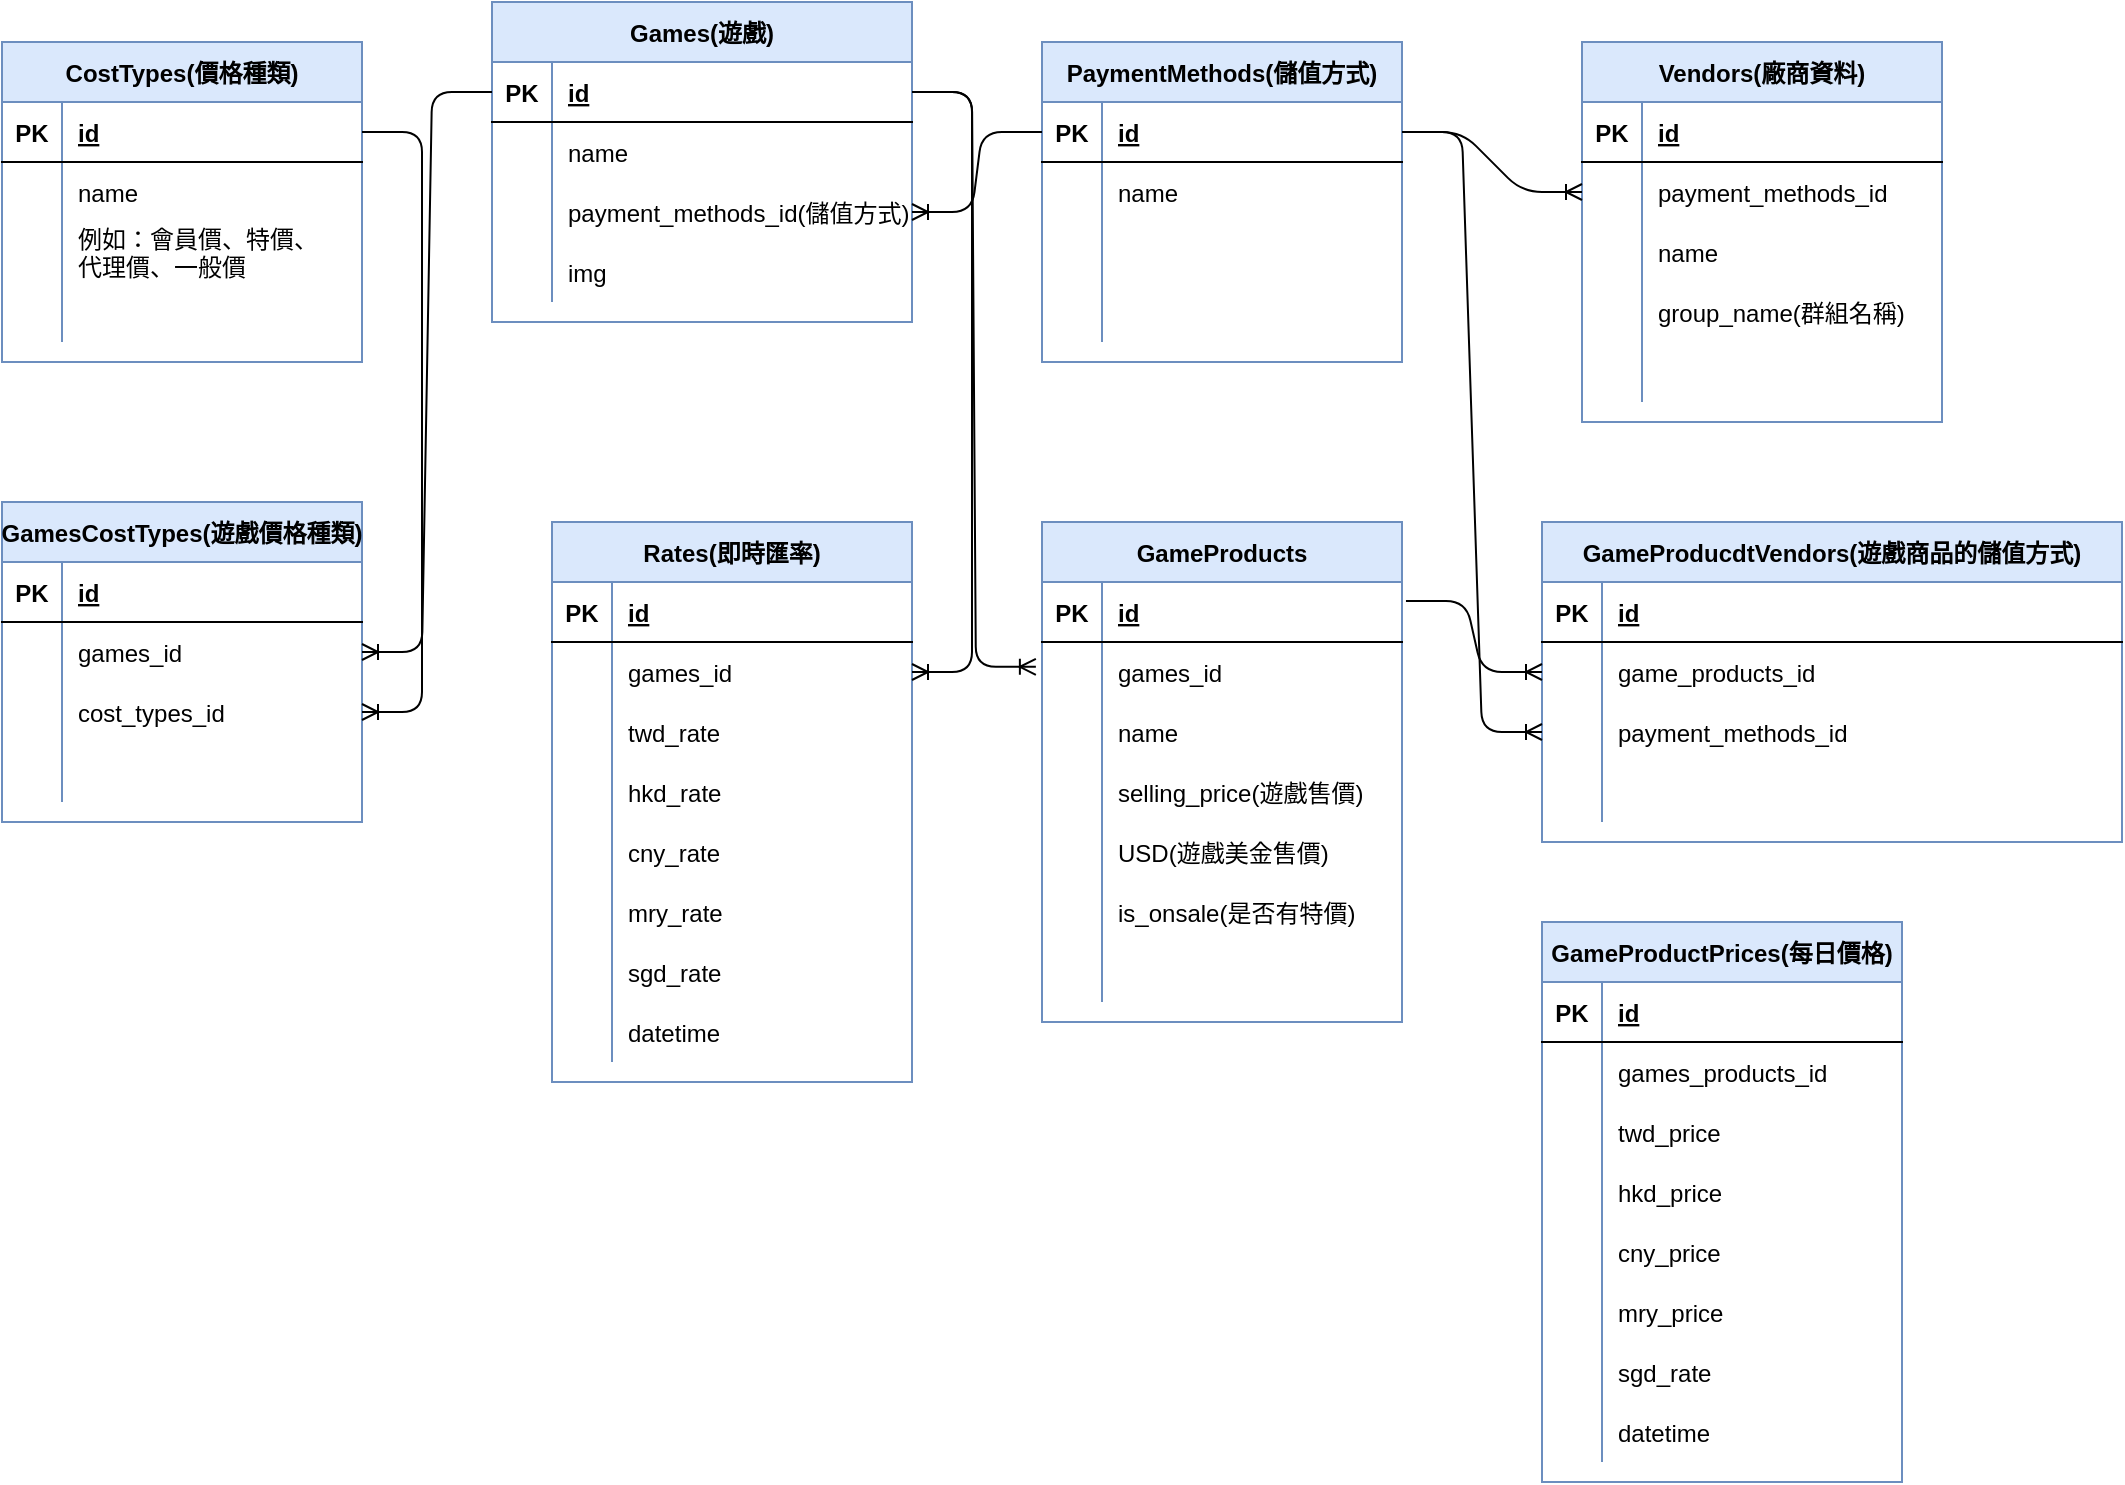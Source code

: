 <mxfile version="15.1.4" type="github">
  <diagram id="R2lEEEUBdFMjLlhIrx00" name="Page-1">
    <mxGraphModel dx="880" dy="694" grid="1" gridSize="10" guides="1" tooltips="1" connect="1" arrows="1" fold="1" page="1" pageScale="1" pageWidth="1200" pageHeight="1600" math="0" shadow="0" extFonts="Permanent Marker^https://fonts.googleapis.com/css?family=Permanent+Marker">
      <root>
        <mxCell id="0" />
        <mxCell id="1" parent="0" />
        <mxCell id="zbWI23FzwU-KNYCi2q4J-28" value="Games(遊戲)" style="shape=table;startSize=30;container=1;collapsible=1;childLayout=tableLayout;fixedRows=1;rowLines=0;fontStyle=1;align=center;resizeLast=1;fillColor=#dae8fc;strokeColor=#6c8ebf;" parent="1" vertex="1">
          <mxGeometry x="265" y="30" width="210" height="160" as="geometry" />
        </mxCell>
        <mxCell id="zbWI23FzwU-KNYCi2q4J-29" value="" style="shape=partialRectangle;collapsible=0;dropTarget=0;pointerEvents=0;fillColor=none;top=0;left=0;bottom=1;right=0;points=[[0,0.5],[1,0.5]];portConstraint=eastwest;" parent="zbWI23FzwU-KNYCi2q4J-28" vertex="1">
          <mxGeometry y="30" width="210" height="30" as="geometry" />
        </mxCell>
        <mxCell id="zbWI23FzwU-KNYCi2q4J-30" value="PK" style="shape=partialRectangle;connectable=0;fillColor=none;top=0;left=0;bottom=0;right=0;fontStyle=1;overflow=hidden;" parent="zbWI23FzwU-KNYCi2q4J-29" vertex="1">
          <mxGeometry width="30" height="30" as="geometry" />
        </mxCell>
        <mxCell id="zbWI23FzwU-KNYCi2q4J-31" value="id" style="shape=partialRectangle;connectable=0;fillColor=none;top=0;left=0;bottom=0;right=0;align=left;spacingLeft=6;fontStyle=5;overflow=hidden;" parent="zbWI23FzwU-KNYCi2q4J-29" vertex="1">
          <mxGeometry x="30" width="180" height="30" as="geometry" />
        </mxCell>
        <mxCell id="zbWI23FzwU-KNYCi2q4J-32" value="" style="shape=partialRectangle;collapsible=0;dropTarget=0;pointerEvents=0;fillColor=none;top=0;left=0;bottom=0;right=0;points=[[0,0.5],[1,0.5]];portConstraint=eastwest;" parent="zbWI23FzwU-KNYCi2q4J-28" vertex="1">
          <mxGeometry y="60" width="210" height="30" as="geometry" />
        </mxCell>
        <mxCell id="zbWI23FzwU-KNYCi2q4J-33" value="" style="shape=partialRectangle;connectable=0;fillColor=none;top=0;left=0;bottom=0;right=0;editable=1;overflow=hidden;" parent="zbWI23FzwU-KNYCi2q4J-32" vertex="1">
          <mxGeometry width="30" height="30" as="geometry" />
        </mxCell>
        <mxCell id="zbWI23FzwU-KNYCi2q4J-34" value="name" style="shape=partialRectangle;connectable=0;fillColor=none;top=0;left=0;bottom=0;right=0;align=left;spacingLeft=6;overflow=hidden;" parent="zbWI23FzwU-KNYCi2q4J-32" vertex="1">
          <mxGeometry x="30" width="180" height="30" as="geometry" />
        </mxCell>
        <mxCell id="zbWI23FzwU-KNYCi2q4J-35" value="" style="shape=partialRectangle;collapsible=0;dropTarget=0;pointerEvents=0;fillColor=none;top=0;left=0;bottom=0;right=0;points=[[0,0.5],[1,0.5]];portConstraint=eastwest;" parent="zbWI23FzwU-KNYCi2q4J-28" vertex="1">
          <mxGeometry y="90" width="210" height="30" as="geometry" />
        </mxCell>
        <mxCell id="zbWI23FzwU-KNYCi2q4J-36" value="" style="shape=partialRectangle;connectable=0;fillColor=none;top=0;left=0;bottom=0;right=0;editable=1;overflow=hidden;" parent="zbWI23FzwU-KNYCi2q4J-35" vertex="1">
          <mxGeometry width="30" height="30" as="geometry" />
        </mxCell>
        <mxCell id="zbWI23FzwU-KNYCi2q4J-37" value="payment_methods_id(儲值方式)" style="shape=partialRectangle;connectable=0;fillColor=none;top=0;left=0;bottom=0;right=0;align=left;spacingLeft=6;overflow=hidden;" parent="zbWI23FzwU-KNYCi2q4J-35" vertex="1">
          <mxGeometry x="30" width="180" height="30" as="geometry" />
        </mxCell>
        <mxCell id="zbWI23FzwU-KNYCi2q4J-38" value="" style="shape=partialRectangle;collapsible=0;dropTarget=0;pointerEvents=0;fillColor=none;top=0;left=0;bottom=0;right=0;points=[[0,0.5],[1,0.5]];portConstraint=eastwest;" parent="zbWI23FzwU-KNYCi2q4J-28" vertex="1">
          <mxGeometry y="120" width="210" height="30" as="geometry" />
        </mxCell>
        <mxCell id="zbWI23FzwU-KNYCi2q4J-39" value="" style="shape=partialRectangle;connectable=0;fillColor=none;top=0;left=0;bottom=0;right=0;editable=1;overflow=hidden;" parent="zbWI23FzwU-KNYCi2q4J-38" vertex="1">
          <mxGeometry width="30" height="30" as="geometry" />
        </mxCell>
        <mxCell id="zbWI23FzwU-KNYCi2q4J-40" value="img" style="shape=partialRectangle;connectable=0;fillColor=none;top=0;left=0;bottom=0;right=0;align=left;spacingLeft=6;overflow=hidden;" parent="zbWI23FzwU-KNYCi2q4J-38" vertex="1">
          <mxGeometry x="30" width="180" height="30" as="geometry" />
        </mxCell>
        <mxCell id="zbWI23FzwU-KNYCi2q4J-41" value="GameProducts" style="shape=table;startSize=30;container=1;collapsible=1;childLayout=tableLayout;fixedRows=1;rowLines=0;fontStyle=1;align=center;resizeLast=1;fillColor=#dae8fc;strokeColor=#6c8ebf;" parent="1" vertex="1">
          <mxGeometry x="540" y="290" width="180" height="250" as="geometry" />
        </mxCell>
        <mxCell id="zbWI23FzwU-KNYCi2q4J-42" value="" style="shape=partialRectangle;collapsible=0;dropTarget=0;pointerEvents=0;fillColor=none;top=0;left=0;bottom=1;right=0;points=[[0,0.5],[1,0.5]];portConstraint=eastwest;" parent="zbWI23FzwU-KNYCi2q4J-41" vertex="1">
          <mxGeometry y="30" width="180" height="30" as="geometry" />
        </mxCell>
        <mxCell id="zbWI23FzwU-KNYCi2q4J-43" value="PK" style="shape=partialRectangle;connectable=0;fillColor=none;top=0;left=0;bottom=0;right=0;fontStyle=1;overflow=hidden;" parent="zbWI23FzwU-KNYCi2q4J-42" vertex="1">
          <mxGeometry width="30" height="30" as="geometry" />
        </mxCell>
        <mxCell id="zbWI23FzwU-KNYCi2q4J-44" value="id" style="shape=partialRectangle;connectable=0;fillColor=none;top=0;left=0;bottom=0;right=0;align=left;spacingLeft=6;fontStyle=5;overflow=hidden;" parent="zbWI23FzwU-KNYCi2q4J-42" vertex="1">
          <mxGeometry x="30" width="150" height="30" as="geometry" />
        </mxCell>
        <mxCell id="zbWI23FzwU-KNYCi2q4J-45" value="" style="shape=partialRectangle;collapsible=0;dropTarget=0;pointerEvents=0;fillColor=none;top=0;left=0;bottom=0;right=0;points=[[0,0.5],[1,0.5]];portConstraint=eastwest;" parent="zbWI23FzwU-KNYCi2q4J-41" vertex="1">
          <mxGeometry y="60" width="180" height="30" as="geometry" />
        </mxCell>
        <mxCell id="zbWI23FzwU-KNYCi2q4J-46" value="" style="shape=partialRectangle;connectable=0;fillColor=none;top=0;left=0;bottom=0;right=0;editable=1;overflow=hidden;" parent="zbWI23FzwU-KNYCi2q4J-45" vertex="1">
          <mxGeometry width="30" height="30" as="geometry" />
        </mxCell>
        <mxCell id="zbWI23FzwU-KNYCi2q4J-47" value="games_id" style="shape=partialRectangle;connectable=0;fillColor=none;top=0;left=0;bottom=0;right=0;align=left;spacingLeft=6;overflow=hidden;" parent="zbWI23FzwU-KNYCi2q4J-45" vertex="1">
          <mxGeometry x="30" width="150" height="30" as="geometry" />
        </mxCell>
        <mxCell id="zbWI23FzwU-KNYCi2q4J-48" value="" style="shape=partialRectangle;collapsible=0;dropTarget=0;pointerEvents=0;fillColor=none;top=0;left=0;bottom=0;right=0;points=[[0,0.5],[1,0.5]];portConstraint=eastwest;" parent="zbWI23FzwU-KNYCi2q4J-41" vertex="1">
          <mxGeometry y="90" width="180" height="30" as="geometry" />
        </mxCell>
        <mxCell id="zbWI23FzwU-KNYCi2q4J-49" value="" style="shape=partialRectangle;connectable=0;fillColor=none;top=0;left=0;bottom=0;right=0;editable=1;overflow=hidden;" parent="zbWI23FzwU-KNYCi2q4J-48" vertex="1">
          <mxGeometry width="30" height="30" as="geometry" />
        </mxCell>
        <mxCell id="zbWI23FzwU-KNYCi2q4J-50" value="name" style="shape=partialRectangle;connectable=0;fillColor=none;top=0;left=0;bottom=0;right=0;align=left;spacingLeft=6;overflow=hidden;" parent="zbWI23FzwU-KNYCi2q4J-48" vertex="1">
          <mxGeometry x="30" width="150" height="30" as="geometry" />
        </mxCell>
        <mxCell id="zbWI23FzwU-KNYCi2q4J-51" value="" style="shape=partialRectangle;collapsible=0;dropTarget=0;pointerEvents=0;fillColor=none;top=0;left=0;bottom=0;right=0;points=[[0,0.5],[1,0.5]];portConstraint=eastwest;" parent="zbWI23FzwU-KNYCi2q4J-41" vertex="1">
          <mxGeometry y="120" width="180" height="30" as="geometry" />
        </mxCell>
        <mxCell id="zbWI23FzwU-KNYCi2q4J-52" value="" style="shape=partialRectangle;connectable=0;fillColor=none;top=0;left=0;bottom=0;right=0;editable=1;overflow=hidden;" parent="zbWI23FzwU-KNYCi2q4J-51" vertex="1">
          <mxGeometry width="30" height="30" as="geometry" />
        </mxCell>
        <mxCell id="zbWI23FzwU-KNYCi2q4J-53" value="selling_price(遊戲售價)" style="shape=partialRectangle;connectable=0;fillColor=none;top=0;left=0;bottom=0;right=0;align=left;spacingLeft=6;overflow=hidden;" parent="zbWI23FzwU-KNYCi2q4J-51" vertex="1">
          <mxGeometry x="30" width="150" height="30" as="geometry" />
        </mxCell>
        <mxCell id="zbWI23FzwU-KNYCi2q4J-54" value="" style="shape=partialRectangle;collapsible=0;dropTarget=0;pointerEvents=0;fillColor=none;top=0;left=0;bottom=0;right=0;points=[[0,0.5],[1,0.5]];portConstraint=eastwest;" parent="zbWI23FzwU-KNYCi2q4J-41" vertex="1">
          <mxGeometry y="150" width="180" height="30" as="geometry" />
        </mxCell>
        <mxCell id="zbWI23FzwU-KNYCi2q4J-55" value="" style="shape=partialRectangle;connectable=0;fillColor=none;top=0;left=0;bottom=0;right=0;editable=1;overflow=hidden;" parent="zbWI23FzwU-KNYCi2q4J-54" vertex="1">
          <mxGeometry width="30" height="30" as="geometry" />
        </mxCell>
        <mxCell id="zbWI23FzwU-KNYCi2q4J-56" value="USD(遊戲美金售價)" style="shape=partialRectangle;connectable=0;fillColor=none;top=0;left=0;bottom=0;right=0;align=left;spacingLeft=6;overflow=hidden;" parent="zbWI23FzwU-KNYCi2q4J-54" vertex="1">
          <mxGeometry x="30" width="150" height="30" as="geometry" />
        </mxCell>
        <mxCell id="zbWI23FzwU-KNYCi2q4J-57" value="" style="shape=partialRectangle;collapsible=0;dropTarget=0;pointerEvents=0;fillColor=none;top=0;left=0;bottom=0;right=0;points=[[0,0.5],[1,0.5]];portConstraint=eastwest;" parent="zbWI23FzwU-KNYCi2q4J-41" vertex="1">
          <mxGeometry y="180" width="180" height="30" as="geometry" />
        </mxCell>
        <mxCell id="zbWI23FzwU-KNYCi2q4J-58" value="" style="shape=partialRectangle;connectable=0;fillColor=none;top=0;left=0;bottom=0;right=0;editable=1;overflow=hidden;" parent="zbWI23FzwU-KNYCi2q4J-57" vertex="1">
          <mxGeometry width="30" height="30" as="geometry" />
        </mxCell>
        <mxCell id="zbWI23FzwU-KNYCi2q4J-59" value="is_onsale(是否有特價)" style="shape=partialRectangle;connectable=0;fillColor=none;top=0;left=0;bottom=0;right=0;align=left;spacingLeft=6;overflow=hidden;" parent="zbWI23FzwU-KNYCi2q4J-57" vertex="1">
          <mxGeometry x="30" width="150" height="30" as="geometry" />
        </mxCell>
        <mxCell id="zbWI23FzwU-KNYCi2q4J-60" value="" style="shape=partialRectangle;collapsible=0;dropTarget=0;pointerEvents=0;fillColor=none;top=0;left=0;bottom=0;right=0;points=[[0,0.5],[1,0.5]];portConstraint=eastwest;" parent="zbWI23FzwU-KNYCi2q4J-41" vertex="1">
          <mxGeometry y="210" width="180" height="30" as="geometry" />
        </mxCell>
        <mxCell id="zbWI23FzwU-KNYCi2q4J-61" value="" style="shape=partialRectangle;connectable=0;fillColor=none;top=0;left=0;bottom=0;right=0;editable=1;overflow=hidden;" parent="zbWI23FzwU-KNYCi2q4J-60" vertex="1">
          <mxGeometry width="30" height="30" as="geometry" />
        </mxCell>
        <mxCell id="zbWI23FzwU-KNYCi2q4J-62" value="" style="shape=partialRectangle;connectable=0;fillColor=none;top=0;left=0;bottom=0;right=0;align=left;spacingLeft=6;overflow=hidden;" parent="zbWI23FzwU-KNYCi2q4J-60" vertex="1">
          <mxGeometry x="30" width="150" height="30" as="geometry" />
        </mxCell>
        <mxCell id="zbWI23FzwU-KNYCi2q4J-65" value="" style="edgeStyle=entityRelationEdgeStyle;fontSize=12;html=1;endArrow=ERoneToMany;entryX=-0.017;entryY=0.414;entryDx=0;entryDy=0;entryPerimeter=0;" parent="1" source="zbWI23FzwU-KNYCi2q4J-29" target="zbWI23FzwU-KNYCi2q4J-45" edge="1">
          <mxGeometry width="100" height="100" relative="1" as="geometry">
            <mxPoint x="480" y="380" as="sourcePoint" />
            <mxPoint x="580" y="280" as="targetPoint" />
          </mxGeometry>
        </mxCell>
        <mxCell id="zbWI23FzwU-KNYCi2q4J-66" value="Rates(即時匯率)" style="shape=table;startSize=30;container=1;collapsible=1;childLayout=tableLayout;fixedRows=1;rowLines=0;fontStyle=1;align=center;resizeLast=1;fillColor=#dae8fc;strokeColor=#6c8ebf;" parent="1" vertex="1">
          <mxGeometry x="295" y="290" width="180" height="280" as="geometry" />
        </mxCell>
        <mxCell id="zbWI23FzwU-KNYCi2q4J-67" value="" style="shape=partialRectangle;collapsible=0;dropTarget=0;pointerEvents=0;fillColor=none;top=0;left=0;bottom=1;right=0;points=[[0,0.5],[1,0.5]];portConstraint=eastwest;" parent="zbWI23FzwU-KNYCi2q4J-66" vertex="1">
          <mxGeometry y="30" width="180" height="30" as="geometry" />
        </mxCell>
        <mxCell id="zbWI23FzwU-KNYCi2q4J-68" value="PK" style="shape=partialRectangle;connectable=0;fillColor=none;top=0;left=0;bottom=0;right=0;fontStyle=1;overflow=hidden;" parent="zbWI23FzwU-KNYCi2q4J-67" vertex="1">
          <mxGeometry width="30" height="30" as="geometry" />
        </mxCell>
        <mxCell id="zbWI23FzwU-KNYCi2q4J-69" value="id" style="shape=partialRectangle;connectable=0;fillColor=none;top=0;left=0;bottom=0;right=0;align=left;spacingLeft=6;fontStyle=5;overflow=hidden;" parent="zbWI23FzwU-KNYCi2q4J-67" vertex="1">
          <mxGeometry x="30" width="150" height="30" as="geometry" />
        </mxCell>
        <mxCell id="zbWI23FzwU-KNYCi2q4J-70" value="" style="shape=partialRectangle;collapsible=0;dropTarget=0;pointerEvents=0;fillColor=none;top=0;left=0;bottom=0;right=0;points=[[0,0.5],[1,0.5]];portConstraint=eastwest;" parent="zbWI23FzwU-KNYCi2q4J-66" vertex="1">
          <mxGeometry y="60" width="180" height="30" as="geometry" />
        </mxCell>
        <mxCell id="zbWI23FzwU-KNYCi2q4J-71" value="" style="shape=partialRectangle;connectable=0;fillColor=none;top=0;left=0;bottom=0;right=0;editable=1;overflow=hidden;" parent="zbWI23FzwU-KNYCi2q4J-70" vertex="1">
          <mxGeometry width="30" height="30" as="geometry" />
        </mxCell>
        <mxCell id="zbWI23FzwU-KNYCi2q4J-72" value="games_id" style="shape=partialRectangle;connectable=0;fillColor=none;top=0;left=0;bottom=0;right=0;align=left;spacingLeft=6;overflow=hidden;" parent="zbWI23FzwU-KNYCi2q4J-70" vertex="1">
          <mxGeometry x="30" width="150" height="30" as="geometry" />
        </mxCell>
        <mxCell id="zbWI23FzwU-KNYCi2q4J-73" value="" style="shape=partialRectangle;collapsible=0;dropTarget=0;pointerEvents=0;fillColor=none;top=0;left=0;bottom=0;right=0;points=[[0,0.5],[1,0.5]];portConstraint=eastwest;" parent="zbWI23FzwU-KNYCi2q4J-66" vertex="1">
          <mxGeometry y="90" width="180" height="30" as="geometry" />
        </mxCell>
        <mxCell id="zbWI23FzwU-KNYCi2q4J-74" value="" style="shape=partialRectangle;connectable=0;fillColor=none;top=0;left=0;bottom=0;right=0;editable=1;overflow=hidden;" parent="zbWI23FzwU-KNYCi2q4J-73" vertex="1">
          <mxGeometry width="30" height="30" as="geometry" />
        </mxCell>
        <mxCell id="zbWI23FzwU-KNYCi2q4J-75" value="twd_rate" style="shape=partialRectangle;connectable=0;fillColor=none;top=0;left=0;bottom=0;right=0;align=left;spacingLeft=6;overflow=hidden;" parent="zbWI23FzwU-KNYCi2q4J-73" vertex="1">
          <mxGeometry x="30" width="150" height="30" as="geometry" />
        </mxCell>
        <mxCell id="zbWI23FzwU-KNYCi2q4J-76" value="" style="shape=partialRectangle;collapsible=0;dropTarget=0;pointerEvents=0;fillColor=none;top=0;left=0;bottom=0;right=0;points=[[0,0.5],[1,0.5]];portConstraint=eastwest;" parent="zbWI23FzwU-KNYCi2q4J-66" vertex="1">
          <mxGeometry y="120" width="180" height="30" as="geometry" />
        </mxCell>
        <mxCell id="zbWI23FzwU-KNYCi2q4J-77" value="" style="shape=partialRectangle;connectable=0;fillColor=none;top=0;left=0;bottom=0;right=0;editable=1;overflow=hidden;" parent="zbWI23FzwU-KNYCi2q4J-76" vertex="1">
          <mxGeometry width="30" height="30" as="geometry" />
        </mxCell>
        <mxCell id="zbWI23FzwU-KNYCi2q4J-78" value="hkd_rate" style="shape=partialRectangle;connectable=0;fillColor=none;top=0;left=0;bottom=0;right=0;align=left;spacingLeft=6;overflow=hidden;" parent="zbWI23FzwU-KNYCi2q4J-76" vertex="1">
          <mxGeometry x="30" width="150" height="30" as="geometry" />
        </mxCell>
        <mxCell id="zbWI23FzwU-KNYCi2q4J-79" value="" style="shape=partialRectangle;collapsible=0;dropTarget=0;pointerEvents=0;fillColor=none;top=0;left=0;bottom=0;right=0;points=[[0,0.5],[1,0.5]];portConstraint=eastwest;" parent="zbWI23FzwU-KNYCi2q4J-66" vertex="1">
          <mxGeometry y="150" width="180" height="30" as="geometry" />
        </mxCell>
        <mxCell id="zbWI23FzwU-KNYCi2q4J-80" value="" style="shape=partialRectangle;connectable=0;fillColor=none;top=0;left=0;bottom=0;right=0;editable=1;overflow=hidden;" parent="zbWI23FzwU-KNYCi2q4J-79" vertex="1">
          <mxGeometry width="30" height="30" as="geometry" />
        </mxCell>
        <mxCell id="zbWI23FzwU-KNYCi2q4J-81" value="cny_rate" style="shape=partialRectangle;connectable=0;fillColor=none;top=0;left=0;bottom=0;right=0;align=left;spacingLeft=6;overflow=hidden;" parent="zbWI23FzwU-KNYCi2q4J-79" vertex="1">
          <mxGeometry x="30" width="150" height="30" as="geometry" />
        </mxCell>
        <mxCell id="zbWI23FzwU-KNYCi2q4J-82" value="" style="shape=partialRectangle;collapsible=0;dropTarget=0;pointerEvents=0;fillColor=none;top=0;left=0;bottom=0;right=0;points=[[0,0.5],[1,0.5]];portConstraint=eastwest;" parent="zbWI23FzwU-KNYCi2q4J-66" vertex="1">
          <mxGeometry y="180" width="180" height="30" as="geometry" />
        </mxCell>
        <mxCell id="zbWI23FzwU-KNYCi2q4J-83" value="" style="shape=partialRectangle;connectable=0;fillColor=none;top=0;left=0;bottom=0;right=0;editable=1;overflow=hidden;" parent="zbWI23FzwU-KNYCi2q4J-82" vertex="1">
          <mxGeometry width="30" height="30" as="geometry" />
        </mxCell>
        <mxCell id="zbWI23FzwU-KNYCi2q4J-84" value="mry_rate" style="shape=partialRectangle;connectable=0;fillColor=none;top=0;left=0;bottom=0;right=0;align=left;spacingLeft=6;overflow=hidden;" parent="zbWI23FzwU-KNYCi2q4J-82" vertex="1">
          <mxGeometry x="30" width="150" height="30" as="geometry" />
        </mxCell>
        <mxCell id="zbWI23FzwU-KNYCi2q4J-85" value="" style="shape=partialRectangle;collapsible=0;dropTarget=0;pointerEvents=0;fillColor=none;top=0;left=0;bottom=0;right=0;points=[[0,0.5],[1,0.5]];portConstraint=eastwest;" parent="zbWI23FzwU-KNYCi2q4J-66" vertex="1">
          <mxGeometry y="210" width="180" height="30" as="geometry" />
        </mxCell>
        <mxCell id="zbWI23FzwU-KNYCi2q4J-86" value="" style="shape=partialRectangle;connectable=0;fillColor=none;top=0;left=0;bottom=0;right=0;editable=1;overflow=hidden;" parent="zbWI23FzwU-KNYCi2q4J-85" vertex="1">
          <mxGeometry width="30" height="30" as="geometry" />
        </mxCell>
        <mxCell id="zbWI23FzwU-KNYCi2q4J-87" value="sgd_rate" style="shape=partialRectangle;connectable=0;fillColor=none;top=0;left=0;bottom=0;right=0;align=left;spacingLeft=6;overflow=hidden;" parent="zbWI23FzwU-KNYCi2q4J-85" vertex="1">
          <mxGeometry x="30" width="150" height="30" as="geometry" />
        </mxCell>
        <mxCell id="zbWI23FzwU-KNYCi2q4J-88" value="" style="shape=partialRectangle;collapsible=0;dropTarget=0;pointerEvents=0;fillColor=none;top=0;left=0;bottom=0;right=0;points=[[0,0.5],[1,0.5]];portConstraint=eastwest;" parent="zbWI23FzwU-KNYCi2q4J-66" vertex="1">
          <mxGeometry y="240" width="180" height="30" as="geometry" />
        </mxCell>
        <mxCell id="zbWI23FzwU-KNYCi2q4J-89" value="" style="shape=partialRectangle;connectable=0;fillColor=none;top=0;left=0;bottom=0;right=0;editable=1;overflow=hidden;" parent="zbWI23FzwU-KNYCi2q4J-88" vertex="1">
          <mxGeometry width="30" height="30" as="geometry" />
        </mxCell>
        <mxCell id="zbWI23FzwU-KNYCi2q4J-90" value="datetime" style="shape=partialRectangle;connectable=0;fillColor=none;top=0;left=0;bottom=0;right=0;align=left;spacingLeft=6;overflow=hidden;" parent="zbWI23FzwU-KNYCi2q4J-88" vertex="1">
          <mxGeometry x="30" width="150" height="30" as="geometry" />
        </mxCell>
        <mxCell id="zbWI23FzwU-KNYCi2q4J-91" value="" style="edgeStyle=entityRelationEdgeStyle;fontSize=12;html=1;endArrow=ERoneToMany;exitX=1;exitY=0.5;exitDx=0;exitDy=0;entryX=1;entryY=0.5;entryDx=0;entryDy=0;" parent="1" source="zbWI23FzwU-KNYCi2q4J-29" target="zbWI23FzwU-KNYCi2q4J-70" edge="1">
          <mxGeometry width="100" height="100" relative="1" as="geometry">
            <mxPoint x="470" y="265" as="sourcePoint" />
            <mxPoint x="220" y="470" as="targetPoint" />
          </mxGeometry>
        </mxCell>
        <mxCell id="zbWI23FzwU-KNYCi2q4J-93" value="GameProductPrices(每日價格)" style="shape=table;startSize=30;container=1;collapsible=1;childLayout=tableLayout;fixedRows=1;rowLines=0;fontStyle=1;align=center;resizeLast=1;fillColor=#dae8fc;strokeColor=#6c8ebf;" parent="1" vertex="1">
          <mxGeometry x="790" y="490" width="180" height="280" as="geometry" />
        </mxCell>
        <mxCell id="zbWI23FzwU-KNYCi2q4J-94" value="" style="shape=partialRectangle;collapsible=0;dropTarget=0;pointerEvents=0;fillColor=none;top=0;left=0;bottom=1;right=0;points=[[0,0.5],[1,0.5]];portConstraint=eastwest;" parent="zbWI23FzwU-KNYCi2q4J-93" vertex="1">
          <mxGeometry y="30" width="180" height="30" as="geometry" />
        </mxCell>
        <mxCell id="zbWI23FzwU-KNYCi2q4J-95" value="PK" style="shape=partialRectangle;connectable=0;fillColor=none;top=0;left=0;bottom=0;right=0;fontStyle=1;overflow=hidden;" parent="zbWI23FzwU-KNYCi2q4J-94" vertex="1">
          <mxGeometry width="30" height="30" as="geometry" />
        </mxCell>
        <mxCell id="zbWI23FzwU-KNYCi2q4J-96" value="id" style="shape=partialRectangle;connectable=0;fillColor=none;top=0;left=0;bottom=0;right=0;align=left;spacingLeft=6;fontStyle=5;overflow=hidden;" parent="zbWI23FzwU-KNYCi2q4J-94" vertex="1">
          <mxGeometry x="30" width="150" height="30" as="geometry" />
        </mxCell>
        <mxCell id="zbWI23FzwU-KNYCi2q4J-97" value="" style="shape=partialRectangle;collapsible=0;dropTarget=0;pointerEvents=0;fillColor=none;top=0;left=0;bottom=0;right=0;points=[[0,0.5],[1,0.5]];portConstraint=eastwest;" parent="zbWI23FzwU-KNYCi2q4J-93" vertex="1">
          <mxGeometry y="60" width="180" height="30" as="geometry" />
        </mxCell>
        <mxCell id="zbWI23FzwU-KNYCi2q4J-98" value="" style="shape=partialRectangle;connectable=0;fillColor=none;top=0;left=0;bottom=0;right=0;editable=1;overflow=hidden;" parent="zbWI23FzwU-KNYCi2q4J-97" vertex="1">
          <mxGeometry width="30" height="30" as="geometry" />
        </mxCell>
        <mxCell id="zbWI23FzwU-KNYCi2q4J-99" value="games_products_id" style="shape=partialRectangle;connectable=0;fillColor=none;top=0;left=0;bottom=0;right=0;align=left;spacingLeft=6;overflow=hidden;" parent="zbWI23FzwU-KNYCi2q4J-97" vertex="1">
          <mxGeometry x="30" width="150" height="30" as="geometry" />
        </mxCell>
        <mxCell id="zbWI23FzwU-KNYCi2q4J-100" value="" style="shape=partialRectangle;collapsible=0;dropTarget=0;pointerEvents=0;fillColor=none;top=0;left=0;bottom=0;right=0;points=[[0,0.5],[1,0.5]];portConstraint=eastwest;" parent="zbWI23FzwU-KNYCi2q4J-93" vertex="1">
          <mxGeometry y="90" width="180" height="30" as="geometry" />
        </mxCell>
        <mxCell id="zbWI23FzwU-KNYCi2q4J-101" value="" style="shape=partialRectangle;connectable=0;fillColor=none;top=0;left=0;bottom=0;right=0;editable=1;overflow=hidden;" parent="zbWI23FzwU-KNYCi2q4J-100" vertex="1">
          <mxGeometry width="30" height="30" as="geometry" />
        </mxCell>
        <mxCell id="zbWI23FzwU-KNYCi2q4J-102" value="twd_price" style="shape=partialRectangle;connectable=0;fillColor=none;top=0;left=0;bottom=0;right=0;align=left;spacingLeft=6;overflow=hidden;" parent="zbWI23FzwU-KNYCi2q4J-100" vertex="1">
          <mxGeometry x="30" width="150" height="30" as="geometry" />
        </mxCell>
        <mxCell id="zbWI23FzwU-KNYCi2q4J-103" value="" style="shape=partialRectangle;collapsible=0;dropTarget=0;pointerEvents=0;fillColor=none;top=0;left=0;bottom=0;right=0;points=[[0,0.5],[1,0.5]];portConstraint=eastwest;" parent="zbWI23FzwU-KNYCi2q4J-93" vertex="1">
          <mxGeometry y="120" width="180" height="30" as="geometry" />
        </mxCell>
        <mxCell id="zbWI23FzwU-KNYCi2q4J-104" value="" style="shape=partialRectangle;connectable=0;fillColor=none;top=0;left=0;bottom=0;right=0;editable=1;overflow=hidden;" parent="zbWI23FzwU-KNYCi2q4J-103" vertex="1">
          <mxGeometry width="30" height="30" as="geometry" />
        </mxCell>
        <mxCell id="zbWI23FzwU-KNYCi2q4J-105" value="hkd_price" style="shape=partialRectangle;connectable=0;fillColor=none;top=0;left=0;bottom=0;right=0;align=left;spacingLeft=6;overflow=hidden;" parent="zbWI23FzwU-KNYCi2q4J-103" vertex="1">
          <mxGeometry x="30" width="150" height="30" as="geometry" />
        </mxCell>
        <mxCell id="zbWI23FzwU-KNYCi2q4J-106" value="" style="shape=partialRectangle;collapsible=0;dropTarget=0;pointerEvents=0;fillColor=none;top=0;left=0;bottom=0;right=0;points=[[0,0.5],[1,0.5]];portConstraint=eastwest;" parent="zbWI23FzwU-KNYCi2q4J-93" vertex="1">
          <mxGeometry y="150" width="180" height="30" as="geometry" />
        </mxCell>
        <mxCell id="zbWI23FzwU-KNYCi2q4J-107" value="" style="shape=partialRectangle;connectable=0;fillColor=none;top=0;left=0;bottom=0;right=0;editable=1;overflow=hidden;" parent="zbWI23FzwU-KNYCi2q4J-106" vertex="1">
          <mxGeometry width="30" height="30" as="geometry" />
        </mxCell>
        <mxCell id="zbWI23FzwU-KNYCi2q4J-108" value="cny_price" style="shape=partialRectangle;connectable=0;fillColor=none;top=0;left=0;bottom=0;right=0;align=left;spacingLeft=6;overflow=hidden;" parent="zbWI23FzwU-KNYCi2q4J-106" vertex="1">
          <mxGeometry x="30" width="150" height="30" as="geometry" />
        </mxCell>
        <mxCell id="zbWI23FzwU-KNYCi2q4J-109" value="" style="shape=partialRectangle;collapsible=0;dropTarget=0;pointerEvents=0;fillColor=none;top=0;left=0;bottom=0;right=0;points=[[0,0.5],[1,0.5]];portConstraint=eastwest;" parent="zbWI23FzwU-KNYCi2q4J-93" vertex="1">
          <mxGeometry y="180" width="180" height="30" as="geometry" />
        </mxCell>
        <mxCell id="zbWI23FzwU-KNYCi2q4J-110" value="" style="shape=partialRectangle;connectable=0;fillColor=none;top=0;left=0;bottom=0;right=0;editable=1;overflow=hidden;" parent="zbWI23FzwU-KNYCi2q4J-109" vertex="1">
          <mxGeometry width="30" height="30" as="geometry" />
        </mxCell>
        <mxCell id="zbWI23FzwU-KNYCi2q4J-111" value="mry_price" style="shape=partialRectangle;connectable=0;fillColor=none;top=0;left=0;bottom=0;right=0;align=left;spacingLeft=6;overflow=hidden;" parent="zbWI23FzwU-KNYCi2q4J-109" vertex="1">
          <mxGeometry x="30" width="150" height="30" as="geometry" />
        </mxCell>
        <mxCell id="zbWI23FzwU-KNYCi2q4J-112" value="" style="shape=partialRectangle;collapsible=0;dropTarget=0;pointerEvents=0;fillColor=none;top=0;left=0;bottom=0;right=0;points=[[0,0.5],[1,0.5]];portConstraint=eastwest;" parent="zbWI23FzwU-KNYCi2q4J-93" vertex="1">
          <mxGeometry y="210" width="180" height="30" as="geometry" />
        </mxCell>
        <mxCell id="zbWI23FzwU-KNYCi2q4J-113" value="" style="shape=partialRectangle;connectable=0;fillColor=none;top=0;left=0;bottom=0;right=0;editable=1;overflow=hidden;" parent="zbWI23FzwU-KNYCi2q4J-112" vertex="1">
          <mxGeometry width="30" height="30" as="geometry" />
        </mxCell>
        <mxCell id="zbWI23FzwU-KNYCi2q4J-114" value="sgd_rate" style="shape=partialRectangle;connectable=0;fillColor=none;top=0;left=0;bottom=0;right=0;align=left;spacingLeft=6;overflow=hidden;" parent="zbWI23FzwU-KNYCi2q4J-112" vertex="1">
          <mxGeometry x="30" width="150" height="30" as="geometry" />
        </mxCell>
        <mxCell id="zbWI23FzwU-KNYCi2q4J-115" value="" style="shape=partialRectangle;collapsible=0;dropTarget=0;pointerEvents=0;fillColor=none;top=0;left=0;bottom=0;right=0;points=[[0,0.5],[1,0.5]];portConstraint=eastwest;" parent="zbWI23FzwU-KNYCi2q4J-93" vertex="1">
          <mxGeometry y="240" width="180" height="30" as="geometry" />
        </mxCell>
        <mxCell id="zbWI23FzwU-KNYCi2q4J-116" value="" style="shape=partialRectangle;connectable=0;fillColor=none;top=0;left=0;bottom=0;right=0;editable=1;overflow=hidden;" parent="zbWI23FzwU-KNYCi2q4J-115" vertex="1">
          <mxGeometry width="30" height="30" as="geometry" />
        </mxCell>
        <mxCell id="zbWI23FzwU-KNYCi2q4J-117" value="datetime" style="shape=partialRectangle;connectable=0;fillColor=none;top=0;left=0;bottom=0;right=0;align=left;spacingLeft=6;overflow=hidden;" parent="zbWI23FzwU-KNYCi2q4J-115" vertex="1">
          <mxGeometry x="30" width="150" height="30" as="geometry" />
        </mxCell>
        <mxCell id="zbWI23FzwU-KNYCi2q4J-119" value="Vendors(廠商資料)" style="shape=table;startSize=30;container=1;collapsible=1;childLayout=tableLayout;fixedRows=1;rowLines=0;fontStyle=1;align=center;resizeLast=1;fillColor=#dae8fc;strokeColor=#6c8ebf;" parent="1" vertex="1">
          <mxGeometry x="810" y="50" width="180" height="190" as="geometry" />
        </mxCell>
        <mxCell id="zbWI23FzwU-KNYCi2q4J-120" value="" style="shape=partialRectangle;collapsible=0;dropTarget=0;pointerEvents=0;fillColor=none;top=0;left=0;bottom=1;right=0;points=[[0,0.5],[1,0.5]];portConstraint=eastwest;" parent="zbWI23FzwU-KNYCi2q4J-119" vertex="1">
          <mxGeometry y="30" width="180" height="30" as="geometry" />
        </mxCell>
        <mxCell id="zbWI23FzwU-KNYCi2q4J-121" value="PK" style="shape=partialRectangle;connectable=0;fillColor=none;top=0;left=0;bottom=0;right=0;fontStyle=1;overflow=hidden;" parent="zbWI23FzwU-KNYCi2q4J-120" vertex="1">
          <mxGeometry width="30" height="30" as="geometry" />
        </mxCell>
        <mxCell id="zbWI23FzwU-KNYCi2q4J-122" value="id" style="shape=partialRectangle;connectable=0;fillColor=none;top=0;left=0;bottom=0;right=0;align=left;spacingLeft=6;fontStyle=5;overflow=hidden;" parent="zbWI23FzwU-KNYCi2q4J-120" vertex="1">
          <mxGeometry x="30" width="150" height="30" as="geometry" />
        </mxCell>
        <mxCell id="zbWI23FzwU-KNYCi2q4J-123" value="" style="shape=partialRectangle;collapsible=0;dropTarget=0;pointerEvents=0;fillColor=none;top=0;left=0;bottom=0;right=0;points=[[0,0.5],[1,0.5]];portConstraint=eastwest;" parent="zbWI23FzwU-KNYCi2q4J-119" vertex="1">
          <mxGeometry y="60" width="180" height="30" as="geometry" />
        </mxCell>
        <mxCell id="zbWI23FzwU-KNYCi2q4J-124" value="" style="shape=partialRectangle;connectable=0;fillColor=none;top=0;left=0;bottom=0;right=0;editable=1;overflow=hidden;" parent="zbWI23FzwU-KNYCi2q4J-123" vertex="1">
          <mxGeometry width="30" height="30" as="geometry" />
        </mxCell>
        <mxCell id="zbWI23FzwU-KNYCi2q4J-125" value="payment_methods_id" style="shape=partialRectangle;connectable=0;fillColor=none;top=0;left=0;bottom=0;right=0;align=left;spacingLeft=6;overflow=hidden;" parent="zbWI23FzwU-KNYCi2q4J-123" vertex="1">
          <mxGeometry x="30" width="150" height="30" as="geometry" />
        </mxCell>
        <mxCell id="zbWI23FzwU-KNYCi2q4J-126" value="" style="shape=partialRectangle;collapsible=0;dropTarget=0;pointerEvents=0;fillColor=none;top=0;left=0;bottom=0;right=0;points=[[0,0.5],[1,0.5]];portConstraint=eastwest;" parent="zbWI23FzwU-KNYCi2q4J-119" vertex="1">
          <mxGeometry y="90" width="180" height="30" as="geometry" />
        </mxCell>
        <mxCell id="zbWI23FzwU-KNYCi2q4J-127" value="" style="shape=partialRectangle;connectable=0;fillColor=none;top=0;left=0;bottom=0;right=0;editable=1;overflow=hidden;" parent="zbWI23FzwU-KNYCi2q4J-126" vertex="1">
          <mxGeometry width="30" height="30" as="geometry" />
        </mxCell>
        <mxCell id="zbWI23FzwU-KNYCi2q4J-128" value="name" style="shape=partialRectangle;connectable=0;fillColor=none;top=0;left=0;bottom=0;right=0;align=left;spacingLeft=6;overflow=hidden;" parent="zbWI23FzwU-KNYCi2q4J-126" vertex="1">
          <mxGeometry x="30" width="150" height="30" as="geometry" />
        </mxCell>
        <mxCell id="zbWI23FzwU-KNYCi2q4J-129" value="" style="shape=partialRectangle;collapsible=0;dropTarget=0;pointerEvents=0;fillColor=none;top=0;left=0;bottom=0;right=0;points=[[0,0.5],[1,0.5]];portConstraint=eastwest;" parent="zbWI23FzwU-KNYCi2q4J-119" vertex="1">
          <mxGeometry y="120" width="180" height="30" as="geometry" />
        </mxCell>
        <mxCell id="zbWI23FzwU-KNYCi2q4J-130" value="" style="shape=partialRectangle;connectable=0;fillColor=none;top=0;left=0;bottom=0;right=0;editable=1;overflow=hidden;" parent="zbWI23FzwU-KNYCi2q4J-129" vertex="1">
          <mxGeometry width="30" height="30" as="geometry" />
        </mxCell>
        <mxCell id="zbWI23FzwU-KNYCi2q4J-131" value="group_name(群組名稱)" style="shape=partialRectangle;connectable=0;fillColor=none;top=0;left=0;bottom=0;right=0;align=left;spacingLeft=6;overflow=hidden;" parent="zbWI23FzwU-KNYCi2q4J-129" vertex="1">
          <mxGeometry x="30" width="150" height="30" as="geometry" />
        </mxCell>
        <mxCell id="zbWI23FzwU-KNYCi2q4J-161" value="" style="shape=partialRectangle;collapsible=0;dropTarget=0;pointerEvents=0;fillColor=none;top=0;left=0;bottom=0;right=0;points=[[0,0.5],[1,0.5]];portConstraint=eastwest;" parent="zbWI23FzwU-KNYCi2q4J-119" vertex="1">
          <mxGeometry y="150" width="180" height="30" as="geometry" />
        </mxCell>
        <mxCell id="zbWI23FzwU-KNYCi2q4J-162" value="" style="shape=partialRectangle;connectable=0;fillColor=none;top=0;left=0;bottom=0;right=0;editable=1;overflow=hidden;" parent="zbWI23FzwU-KNYCi2q4J-161" vertex="1">
          <mxGeometry width="30" height="30" as="geometry" />
        </mxCell>
        <mxCell id="zbWI23FzwU-KNYCi2q4J-163" value="" style="shape=partialRectangle;connectable=0;fillColor=none;top=0;left=0;bottom=0;right=0;align=left;spacingLeft=6;overflow=hidden;" parent="zbWI23FzwU-KNYCi2q4J-161" vertex="1">
          <mxGeometry x="30" width="150" height="30" as="geometry" />
        </mxCell>
        <mxCell id="zbWI23FzwU-KNYCi2q4J-132" value="GameProducdtVendors(遊戲商品的儲值方式)" style="shape=table;startSize=30;container=1;collapsible=1;childLayout=tableLayout;fixedRows=1;rowLines=0;fontStyle=1;align=center;resizeLast=1;fillColor=#dae8fc;strokeColor=#6c8ebf;" parent="1" vertex="1">
          <mxGeometry x="790" y="290" width="290" height="160" as="geometry" />
        </mxCell>
        <mxCell id="zbWI23FzwU-KNYCi2q4J-133" value="" style="shape=partialRectangle;collapsible=0;dropTarget=0;pointerEvents=0;fillColor=none;top=0;left=0;bottom=1;right=0;points=[[0,0.5],[1,0.5]];portConstraint=eastwest;" parent="zbWI23FzwU-KNYCi2q4J-132" vertex="1">
          <mxGeometry y="30" width="290" height="30" as="geometry" />
        </mxCell>
        <mxCell id="zbWI23FzwU-KNYCi2q4J-134" value="PK" style="shape=partialRectangle;connectable=0;fillColor=none;top=0;left=0;bottom=0;right=0;fontStyle=1;overflow=hidden;" parent="zbWI23FzwU-KNYCi2q4J-133" vertex="1">
          <mxGeometry width="30" height="30" as="geometry" />
        </mxCell>
        <mxCell id="zbWI23FzwU-KNYCi2q4J-135" value="id" style="shape=partialRectangle;connectable=0;fillColor=none;top=0;left=0;bottom=0;right=0;align=left;spacingLeft=6;fontStyle=5;overflow=hidden;" parent="zbWI23FzwU-KNYCi2q4J-133" vertex="1">
          <mxGeometry x="30" width="260" height="30" as="geometry" />
        </mxCell>
        <mxCell id="zbWI23FzwU-KNYCi2q4J-136" value="" style="shape=partialRectangle;collapsible=0;dropTarget=0;pointerEvents=0;fillColor=none;top=0;left=0;bottom=0;right=0;points=[[0,0.5],[1,0.5]];portConstraint=eastwest;" parent="zbWI23FzwU-KNYCi2q4J-132" vertex="1">
          <mxGeometry y="60" width="290" height="30" as="geometry" />
        </mxCell>
        <mxCell id="zbWI23FzwU-KNYCi2q4J-137" value="" style="shape=partialRectangle;connectable=0;fillColor=none;top=0;left=0;bottom=0;right=0;editable=1;overflow=hidden;" parent="zbWI23FzwU-KNYCi2q4J-136" vertex="1">
          <mxGeometry width="30" height="30" as="geometry" />
        </mxCell>
        <mxCell id="zbWI23FzwU-KNYCi2q4J-138" value="game_products_id" style="shape=partialRectangle;connectable=0;fillColor=none;top=0;left=0;bottom=0;right=0;align=left;spacingLeft=6;overflow=hidden;" parent="zbWI23FzwU-KNYCi2q4J-136" vertex="1">
          <mxGeometry x="30" width="260" height="30" as="geometry" />
        </mxCell>
        <mxCell id="zbWI23FzwU-KNYCi2q4J-139" value="" style="shape=partialRectangle;collapsible=0;dropTarget=0;pointerEvents=0;fillColor=none;top=0;left=0;bottom=0;right=0;points=[[0,0.5],[1,0.5]];portConstraint=eastwest;" parent="zbWI23FzwU-KNYCi2q4J-132" vertex="1">
          <mxGeometry y="90" width="290" height="30" as="geometry" />
        </mxCell>
        <mxCell id="zbWI23FzwU-KNYCi2q4J-140" value="" style="shape=partialRectangle;connectable=0;fillColor=none;top=0;left=0;bottom=0;right=0;editable=1;overflow=hidden;" parent="zbWI23FzwU-KNYCi2q4J-139" vertex="1">
          <mxGeometry width="30" height="30" as="geometry" />
        </mxCell>
        <mxCell id="zbWI23FzwU-KNYCi2q4J-141" value="payment_methods_id" style="shape=partialRectangle;connectable=0;fillColor=none;top=0;left=0;bottom=0;right=0;align=left;spacingLeft=6;overflow=hidden;" parent="zbWI23FzwU-KNYCi2q4J-139" vertex="1">
          <mxGeometry x="30" width="260" height="30" as="geometry" />
        </mxCell>
        <mxCell id="zbWI23FzwU-KNYCi2q4J-142" value="" style="shape=partialRectangle;collapsible=0;dropTarget=0;pointerEvents=0;fillColor=none;top=0;left=0;bottom=0;right=0;points=[[0,0.5],[1,0.5]];portConstraint=eastwest;" parent="zbWI23FzwU-KNYCi2q4J-132" vertex="1">
          <mxGeometry y="120" width="290" height="30" as="geometry" />
        </mxCell>
        <mxCell id="zbWI23FzwU-KNYCi2q4J-143" value="" style="shape=partialRectangle;connectable=0;fillColor=none;top=0;left=0;bottom=0;right=0;editable=1;overflow=hidden;" parent="zbWI23FzwU-KNYCi2q4J-142" vertex="1">
          <mxGeometry width="30" height="30" as="geometry" />
        </mxCell>
        <mxCell id="zbWI23FzwU-KNYCi2q4J-144" value="" style="shape=partialRectangle;connectable=0;fillColor=none;top=0;left=0;bottom=0;right=0;align=left;spacingLeft=6;overflow=hidden;" parent="zbWI23FzwU-KNYCi2q4J-142" vertex="1">
          <mxGeometry x="30" width="260" height="30" as="geometry" />
        </mxCell>
        <mxCell id="zbWI23FzwU-KNYCi2q4J-146" value="" style="edgeStyle=entityRelationEdgeStyle;fontSize=12;html=1;endArrow=ERoneToMany;exitX=1.011;exitY=0.317;exitDx=0;exitDy=0;exitPerimeter=0;" parent="1" source="zbWI23FzwU-KNYCi2q4J-42" target="zbWI23FzwU-KNYCi2q4J-136" edge="1">
          <mxGeometry width="100" height="100" relative="1" as="geometry">
            <mxPoint x="720" y="340" as="sourcePoint" />
            <mxPoint x="790" y="367" as="targetPoint" />
          </mxGeometry>
        </mxCell>
        <mxCell id="zbWI23FzwU-KNYCi2q4J-148" value="PaymentMethods(儲值方式)" style="shape=table;startSize=30;container=1;collapsible=1;childLayout=tableLayout;fixedRows=1;rowLines=0;fontStyle=1;align=center;resizeLast=1;fillColor=#dae8fc;strokeColor=#6c8ebf;" parent="1" vertex="1">
          <mxGeometry x="540" y="50" width="180" height="160" as="geometry" />
        </mxCell>
        <mxCell id="zbWI23FzwU-KNYCi2q4J-149" value="" style="shape=partialRectangle;collapsible=0;dropTarget=0;pointerEvents=0;fillColor=none;top=0;left=0;bottom=1;right=0;points=[[0,0.5],[1,0.5]];portConstraint=eastwest;" parent="zbWI23FzwU-KNYCi2q4J-148" vertex="1">
          <mxGeometry y="30" width="180" height="30" as="geometry" />
        </mxCell>
        <mxCell id="zbWI23FzwU-KNYCi2q4J-150" value="PK" style="shape=partialRectangle;connectable=0;fillColor=none;top=0;left=0;bottom=0;right=0;fontStyle=1;overflow=hidden;" parent="zbWI23FzwU-KNYCi2q4J-149" vertex="1">
          <mxGeometry width="30" height="30" as="geometry" />
        </mxCell>
        <mxCell id="zbWI23FzwU-KNYCi2q4J-151" value="id" style="shape=partialRectangle;connectable=0;fillColor=none;top=0;left=0;bottom=0;right=0;align=left;spacingLeft=6;fontStyle=5;overflow=hidden;" parent="zbWI23FzwU-KNYCi2q4J-149" vertex="1">
          <mxGeometry x="30" width="150" height="30" as="geometry" />
        </mxCell>
        <mxCell id="zbWI23FzwU-KNYCi2q4J-152" value="" style="shape=partialRectangle;collapsible=0;dropTarget=0;pointerEvents=0;fillColor=none;top=0;left=0;bottom=0;right=0;points=[[0,0.5],[1,0.5]];portConstraint=eastwest;" parent="zbWI23FzwU-KNYCi2q4J-148" vertex="1">
          <mxGeometry y="60" width="180" height="30" as="geometry" />
        </mxCell>
        <mxCell id="zbWI23FzwU-KNYCi2q4J-153" value="" style="shape=partialRectangle;connectable=0;fillColor=none;top=0;left=0;bottom=0;right=0;editable=1;overflow=hidden;" parent="zbWI23FzwU-KNYCi2q4J-152" vertex="1">
          <mxGeometry width="30" height="30" as="geometry" />
        </mxCell>
        <mxCell id="zbWI23FzwU-KNYCi2q4J-154" value="name" style="shape=partialRectangle;connectable=0;fillColor=none;top=0;left=0;bottom=0;right=0;align=left;spacingLeft=6;overflow=hidden;" parent="zbWI23FzwU-KNYCi2q4J-152" vertex="1">
          <mxGeometry x="30" width="150" height="30" as="geometry" />
        </mxCell>
        <mxCell id="zbWI23FzwU-KNYCi2q4J-155" value="" style="shape=partialRectangle;collapsible=0;dropTarget=0;pointerEvents=0;fillColor=none;top=0;left=0;bottom=0;right=0;points=[[0,0.5],[1,0.5]];portConstraint=eastwest;" parent="zbWI23FzwU-KNYCi2q4J-148" vertex="1">
          <mxGeometry y="90" width="180" height="30" as="geometry" />
        </mxCell>
        <mxCell id="zbWI23FzwU-KNYCi2q4J-156" value="" style="shape=partialRectangle;connectable=0;fillColor=none;top=0;left=0;bottom=0;right=0;editable=1;overflow=hidden;" parent="zbWI23FzwU-KNYCi2q4J-155" vertex="1">
          <mxGeometry width="30" height="30" as="geometry" />
        </mxCell>
        <mxCell id="zbWI23FzwU-KNYCi2q4J-157" value="" style="shape=partialRectangle;connectable=0;fillColor=none;top=0;left=0;bottom=0;right=0;align=left;spacingLeft=6;overflow=hidden;" parent="zbWI23FzwU-KNYCi2q4J-155" vertex="1">
          <mxGeometry x="30" width="150" height="30" as="geometry" />
        </mxCell>
        <mxCell id="zbWI23FzwU-KNYCi2q4J-158" value="" style="shape=partialRectangle;collapsible=0;dropTarget=0;pointerEvents=0;fillColor=none;top=0;left=0;bottom=0;right=0;points=[[0,0.5],[1,0.5]];portConstraint=eastwest;" parent="zbWI23FzwU-KNYCi2q4J-148" vertex="1">
          <mxGeometry y="120" width="180" height="30" as="geometry" />
        </mxCell>
        <mxCell id="zbWI23FzwU-KNYCi2q4J-159" value="" style="shape=partialRectangle;connectable=0;fillColor=none;top=0;left=0;bottom=0;right=0;editable=1;overflow=hidden;" parent="zbWI23FzwU-KNYCi2q4J-158" vertex="1">
          <mxGeometry width="30" height="30" as="geometry" />
        </mxCell>
        <mxCell id="zbWI23FzwU-KNYCi2q4J-160" value="" style="shape=partialRectangle;connectable=0;fillColor=none;top=0;left=0;bottom=0;right=0;align=left;spacingLeft=6;overflow=hidden;" parent="zbWI23FzwU-KNYCi2q4J-158" vertex="1">
          <mxGeometry x="30" width="150" height="30" as="geometry" />
        </mxCell>
        <mxCell id="zbWI23FzwU-KNYCi2q4J-165" value="" style="edgeStyle=entityRelationEdgeStyle;fontSize=12;html=1;endArrow=ERoneToMany;" parent="1" source="zbWI23FzwU-KNYCi2q4J-149" target="zbWI23FzwU-KNYCi2q4J-123" edge="1">
          <mxGeometry width="100" height="100" relative="1" as="geometry">
            <mxPoint x="720" y="90" as="sourcePoint" />
            <mxPoint x="788.02" y="125.49" as="targetPoint" />
          </mxGeometry>
        </mxCell>
        <mxCell id="zbWI23FzwU-KNYCi2q4J-166" value="" style="edgeStyle=entityRelationEdgeStyle;fontSize=12;html=1;endArrow=ERoneToMany;" parent="1" source="zbWI23FzwU-KNYCi2q4J-149" target="zbWI23FzwU-KNYCi2q4J-139" edge="1">
          <mxGeometry width="100" height="100" relative="1" as="geometry">
            <mxPoint x="730" y="105" as="sourcePoint" />
            <mxPoint x="820" y="135" as="targetPoint" />
          </mxGeometry>
        </mxCell>
        <mxCell id="gFzZNfLdrYuuFqS97jBC-1" value="CostTypes(價格種類)" style="shape=table;startSize=30;container=1;collapsible=1;childLayout=tableLayout;fixedRows=1;rowLines=0;fontStyle=1;align=center;resizeLast=1;fillColor=#dae8fc;strokeColor=#6c8ebf;" parent="1" vertex="1">
          <mxGeometry x="20" y="50" width="180" height="160" as="geometry" />
        </mxCell>
        <mxCell id="gFzZNfLdrYuuFqS97jBC-2" value="" style="shape=partialRectangle;collapsible=0;dropTarget=0;pointerEvents=0;fillColor=none;top=0;left=0;bottom=1;right=0;points=[[0,0.5],[1,0.5]];portConstraint=eastwest;" parent="gFzZNfLdrYuuFqS97jBC-1" vertex="1">
          <mxGeometry y="30" width="180" height="30" as="geometry" />
        </mxCell>
        <mxCell id="gFzZNfLdrYuuFqS97jBC-3" value="PK" style="shape=partialRectangle;connectable=0;fillColor=none;top=0;left=0;bottom=0;right=0;fontStyle=1;overflow=hidden;" parent="gFzZNfLdrYuuFqS97jBC-2" vertex="1">
          <mxGeometry width="30" height="30" as="geometry" />
        </mxCell>
        <mxCell id="gFzZNfLdrYuuFqS97jBC-4" value="id" style="shape=partialRectangle;connectable=0;fillColor=none;top=0;left=0;bottom=0;right=0;align=left;spacingLeft=6;fontStyle=5;overflow=hidden;" parent="gFzZNfLdrYuuFqS97jBC-2" vertex="1">
          <mxGeometry x="30" width="150" height="30" as="geometry" />
        </mxCell>
        <mxCell id="gFzZNfLdrYuuFqS97jBC-5" value="" style="shape=partialRectangle;collapsible=0;dropTarget=0;pointerEvents=0;fillColor=none;top=0;left=0;bottom=0;right=0;points=[[0,0.5],[1,0.5]];portConstraint=eastwest;" parent="gFzZNfLdrYuuFqS97jBC-1" vertex="1">
          <mxGeometry y="60" width="180" height="30" as="geometry" />
        </mxCell>
        <mxCell id="gFzZNfLdrYuuFqS97jBC-6" value="" style="shape=partialRectangle;connectable=0;fillColor=none;top=0;left=0;bottom=0;right=0;editable=1;overflow=hidden;" parent="gFzZNfLdrYuuFqS97jBC-5" vertex="1">
          <mxGeometry width="30" height="30" as="geometry" />
        </mxCell>
        <mxCell id="gFzZNfLdrYuuFqS97jBC-7" value="name" style="shape=partialRectangle;connectable=0;fillColor=none;top=0;left=0;bottom=0;right=0;align=left;spacingLeft=6;overflow=hidden;" parent="gFzZNfLdrYuuFqS97jBC-5" vertex="1">
          <mxGeometry x="30" width="150" height="30" as="geometry" />
        </mxCell>
        <mxCell id="gFzZNfLdrYuuFqS97jBC-8" value="" style="shape=partialRectangle;collapsible=0;dropTarget=0;pointerEvents=0;fillColor=none;top=0;left=0;bottom=0;right=0;points=[[0,0.5],[1,0.5]];portConstraint=eastwest;" parent="gFzZNfLdrYuuFqS97jBC-1" vertex="1">
          <mxGeometry y="90" width="180" height="30" as="geometry" />
        </mxCell>
        <mxCell id="gFzZNfLdrYuuFqS97jBC-9" value="" style="shape=partialRectangle;connectable=0;fillColor=none;top=0;left=0;bottom=0;right=0;editable=1;overflow=hidden;" parent="gFzZNfLdrYuuFqS97jBC-8" vertex="1">
          <mxGeometry width="30" height="30" as="geometry" />
        </mxCell>
        <mxCell id="gFzZNfLdrYuuFqS97jBC-10" value="例如：會員價、特價、&#xa;代理價、一般價" style="shape=partialRectangle;connectable=0;fillColor=none;top=0;left=0;bottom=0;right=0;align=left;spacingLeft=6;overflow=hidden;" parent="gFzZNfLdrYuuFqS97jBC-8" vertex="1">
          <mxGeometry x="30" width="150" height="30" as="geometry" />
        </mxCell>
        <mxCell id="gFzZNfLdrYuuFqS97jBC-11" value="" style="shape=partialRectangle;collapsible=0;dropTarget=0;pointerEvents=0;fillColor=none;top=0;left=0;bottom=0;right=0;points=[[0,0.5],[1,0.5]];portConstraint=eastwest;" parent="gFzZNfLdrYuuFqS97jBC-1" vertex="1">
          <mxGeometry y="120" width="180" height="30" as="geometry" />
        </mxCell>
        <mxCell id="gFzZNfLdrYuuFqS97jBC-12" value="" style="shape=partialRectangle;connectable=0;fillColor=none;top=0;left=0;bottom=0;right=0;editable=1;overflow=hidden;" parent="gFzZNfLdrYuuFqS97jBC-11" vertex="1">
          <mxGeometry width="30" height="30" as="geometry" />
        </mxCell>
        <mxCell id="gFzZNfLdrYuuFqS97jBC-13" value="" style="shape=partialRectangle;connectable=0;fillColor=none;top=0;left=0;bottom=0;right=0;align=left;spacingLeft=6;overflow=hidden;" parent="gFzZNfLdrYuuFqS97jBC-11" vertex="1">
          <mxGeometry x="30" width="150" height="30" as="geometry" />
        </mxCell>
        <mxCell id="gFzZNfLdrYuuFqS97jBC-14" value="GamesCostTypes(遊戲價格種類)" style="shape=table;startSize=30;container=1;collapsible=1;childLayout=tableLayout;fixedRows=1;rowLines=0;fontStyle=1;align=center;resizeLast=1;fillColor=#dae8fc;strokeColor=#6c8ebf;" parent="1" vertex="1">
          <mxGeometry x="20" y="280" width="180" height="160" as="geometry" />
        </mxCell>
        <mxCell id="gFzZNfLdrYuuFqS97jBC-15" value="" style="shape=partialRectangle;collapsible=0;dropTarget=0;pointerEvents=0;fillColor=none;top=0;left=0;bottom=1;right=0;points=[[0,0.5],[1,0.5]];portConstraint=eastwest;" parent="gFzZNfLdrYuuFqS97jBC-14" vertex="1">
          <mxGeometry y="30" width="180" height="30" as="geometry" />
        </mxCell>
        <mxCell id="gFzZNfLdrYuuFqS97jBC-16" value="PK" style="shape=partialRectangle;connectable=0;fillColor=none;top=0;left=0;bottom=0;right=0;fontStyle=1;overflow=hidden;" parent="gFzZNfLdrYuuFqS97jBC-15" vertex="1">
          <mxGeometry width="30" height="30" as="geometry" />
        </mxCell>
        <mxCell id="gFzZNfLdrYuuFqS97jBC-17" value="id" style="shape=partialRectangle;connectable=0;fillColor=none;top=0;left=0;bottom=0;right=0;align=left;spacingLeft=6;fontStyle=5;overflow=hidden;" parent="gFzZNfLdrYuuFqS97jBC-15" vertex="1">
          <mxGeometry x="30" width="150" height="30" as="geometry" />
        </mxCell>
        <mxCell id="gFzZNfLdrYuuFqS97jBC-18" value="" style="shape=partialRectangle;collapsible=0;dropTarget=0;pointerEvents=0;fillColor=none;top=0;left=0;bottom=0;right=0;points=[[0,0.5],[1,0.5]];portConstraint=eastwest;" parent="gFzZNfLdrYuuFqS97jBC-14" vertex="1">
          <mxGeometry y="60" width="180" height="30" as="geometry" />
        </mxCell>
        <mxCell id="gFzZNfLdrYuuFqS97jBC-19" value="" style="shape=partialRectangle;connectable=0;fillColor=none;top=0;left=0;bottom=0;right=0;editable=1;overflow=hidden;" parent="gFzZNfLdrYuuFqS97jBC-18" vertex="1">
          <mxGeometry width="30" height="30" as="geometry" />
        </mxCell>
        <mxCell id="gFzZNfLdrYuuFqS97jBC-20" value="games_id" style="shape=partialRectangle;connectable=0;fillColor=none;top=0;left=0;bottom=0;right=0;align=left;spacingLeft=6;overflow=hidden;" parent="gFzZNfLdrYuuFqS97jBC-18" vertex="1">
          <mxGeometry x="30" width="150" height="30" as="geometry" />
        </mxCell>
        <mxCell id="gFzZNfLdrYuuFqS97jBC-21" value="" style="shape=partialRectangle;collapsible=0;dropTarget=0;pointerEvents=0;fillColor=none;top=0;left=0;bottom=0;right=0;points=[[0,0.5],[1,0.5]];portConstraint=eastwest;" parent="gFzZNfLdrYuuFqS97jBC-14" vertex="1">
          <mxGeometry y="90" width="180" height="30" as="geometry" />
        </mxCell>
        <mxCell id="gFzZNfLdrYuuFqS97jBC-22" value="" style="shape=partialRectangle;connectable=0;fillColor=none;top=0;left=0;bottom=0;right=0;editable=1;overflow=hidden;" parent="gFzZNfLdrYuuFqS97jBC-21" vertex="1">
          <mxGeometry width="30" height="30" as="geometry" />
        </mxCell>
        <mxCell id="gFzZNfLdrYuuFqS97jBC-23" value="cost_types_id" style="shape=partialRectangle;connectable=0;fillColor=none;top=0;left=0;bottom=0;right=0;align=left;spacingLeft=6;overflow=hidden;" parent="gFzZNfLdrYuuFqS97jBC-21" vertex="1">
          <mxGeometry x="30" width="150" height="30" as="geometry" />
        </mxCell>
        <mxCell id="gFzZNfLdrYuuFqS97jBC-24" value="" style="shape=partialRectangle;collapsible=0;dropTarget=0;pointerEvents=0;fillColor=none;top=0;left=0;bottom=0;right=0;points=[[0,0.5],[1,0.5]];portConstraint=eastwest;" parent="gFzZNfLdrYuuFqS97jBC-14" vertex="1">
          <mxGeometry y="120" width="180" height="30" as="geometry" />
        </mxCell>
        <mxCell id="gFzZNfLdrYuuFqS97jBC-25" value="" style="shape=partialRectangle;connectable=0;fillColor=none;top=0;left=0;bottom=0;right=0;editable=1;overflow=hidden;" parent="gFzZNfLdrYuuFqS97jBC-24" vertex="1">
          <mxGeometry width="30" height="30" as="geometry" />
        </mxCell>
        <mxCell id="gFzZNfLdrYuuFqS97jBC-26" value="" style="shape=partialRectangle;connectable=0;fillColor=none;top=0;left=0;bottom=0;right=0;align=left;spacingLeft=6;overflow=hidden;" parent="gFzZNfLdrYuuFqS97jBC-24" vertex="1">
          <mxGeometry x="30" width="150" height="30" as="geometry" />
        </mxCell>
        <mxCell id="gFzZNfLdrYuuFqS97jBC-27" value="" style="edgeStyle=entityRelationEdgeStyle;fontSize=12;html=1;endArrow=ERoneToMany;exitX=0;exitY=0.5;exitDx=0;exitDy=0;" parent="1" source="zbWI23FzwU-KNYCi2q4J-29" target="gFzZNfLdrYuuFqS97jBC-18" edge="1">
          <mxGeometry width="100" height="100" relative="1" as="geometry">
            <mxPoint x="390" y="320" as="sourcePoint" />
            <mxPoint x="490" y="220" as="targetPoint" />
          </mxGeometry>
        </mxCell>
        <mxCell id="gFzZNfLdrYuuFqS97jBC-28" value="" style="edgeStyle=entityRelationEdgeStyle;fontSize=12;html=1;endArrow=ERoneToMany;exitX=1;exitY=0.5;exitDx=0;exitDy=0;" parent="1" source="gFzZNfLdrYuuFqS97jBC-2" target="gFzZNfLdrYuuFqS97jBC-21" edge="1">
          <mxGeometry width="100" height="100" relative="1" as="geometry">
            <mxPoint x="290" y="105" as="sourcePoint" />
            <mxPoint x="240" y="365.0" as="targetPoint" />
          </mxGeometry>
        </mxCell>
        <mxCell id="gFzZNfLdrYuuFqS97jBC-30" value="" style="edgeStyle=entityRelationEdgeStyle;fontSize=12;html=1;endArrow=ERoneToMany;" parent="1" source="zbWI23FzwU-KNYCi2q4J-149" target="zbWI23FzwU-KNYCi2q4J-35" edge="1">
          <mxGeometry width="100" height="100" relative="1" as="geometry">
            <mxPoint x="550" y="88" as="sourcePoint" />
            <mxPoint x="650" y="270" as="targetPoint" />
          </mxGeometry>
        </mxCell>
      </root>
    </mxGraphModel>
  </diagram>
</mxfile>
